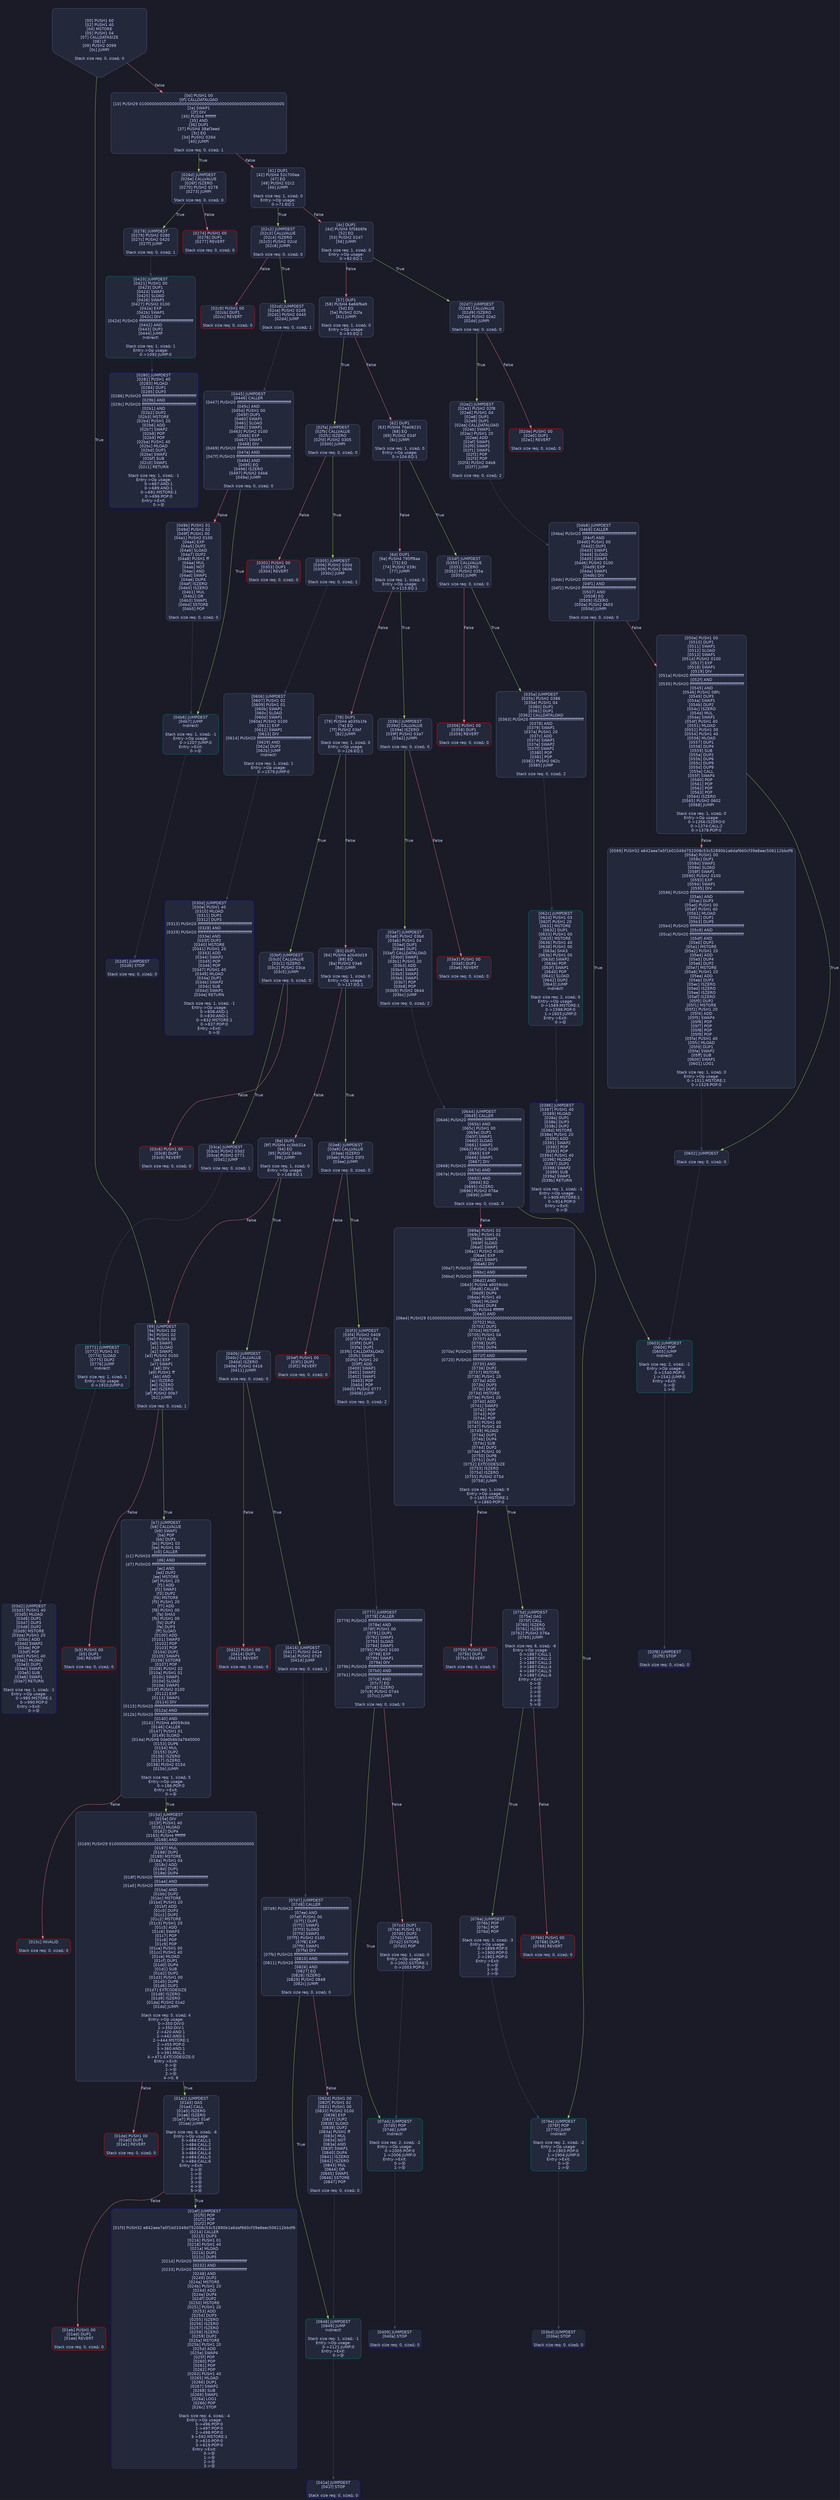 digraph G {
    node [shape=box, style="filled, rounded", color="#565f89", fontcolor="#c0caf5", fontname="Helvetica", fillcolor="#24283b"];
    edge [color="#414868", fontcolor="#c0caf5", fontname="Helvetica"];
    bgcolor="#1a1b26";
    0 [ label = "[00] PUSH1 60
[02] PUSH1 40
[04] MSTORE
[05] PUSH1 04
[07] CALLDATASIZE
[08] LT
[09] PUSH2 0099
[0c] JUMPI

Stack size req: 0, sizeΔ: 0
" shape = invhouse]
    1 [ label = "[0d] PUSH1 00
[0f] CALLDATALOAD
[10] PUSH29 0100000000000000000000000000000000000000000000000000000000
[2e] SWAP1
[2f] DIV
[30] PUSH4 ffffffff
[35] AND
[36] DUP1
[37] PUSH4 38af3eed
[3c] EQ
[3d] PUSH2 026d
[40] JUMPI

Stack size req: 0, sizeΔ: 1
"]
    2 [ label = "[41] DUP1
[42] PUSH4 52c700ea
[47] EQ
[48] PUSH2 02c2
[4b] JUMPI

Stack size req: 1, sizeΔ: 0
Entry->Op usage:
	0->71:EQ:1
"]
    3 [ label = "[4c] DUP1
[4d] PUSH4 5f56b6fe
[52] EQ
[53] PUSH2 02d7
[56] JUMPI

Stack size req: 1, sizeΔ: 0
Entry->Op usage:
	0->82:EQ:1
"]
    4 [ label = "[57] DUP1
[58] PUSH4 6e66f6e9
[5d] EQ
[5e] PUSH2 02fa
[61] JUMPI

Stack size req: 1, sizeΔ: 0
Entry->Op usage:
	0->93:EQ:1
"]
    5 [ label = "[62] DUP1
[63] PUSH4 70a08231
[68] EQ
[69] PUSH2 034f
[6c] JUMPI

Stack size req: 1, sizeΔ: 0
Entry->Op usage:
	0->104:EQ:1
"]
    6 [ label = "[6d] DUP1
[6e] PUSH4 795ff8aa
[73] EQ
[74] PUSH2 039c
[77] JUMPI

Stack size req: 1, sizeΔ: 0
Entry->Op usage:
	0->115:EQ:1
"]
    7 [ label = "[78] DUP1
[79] PUSH4 a035b1fe
[7e] EQ
[7f] PUSH2 03bf
[82] JUMPI

Stack size req: 1, sizeΔ: 0
Entry->Op usage:
	0->126:EQ:1
"]
    8 [ label = "[83] DUP1
[84] PUSH4 a2b40d19
[89] EQ
[8a] PUSH2 03e8
[8d] JUMPI

Stack size req: 1, sizeΔ: 0
Entry->Op usage:
	0->137:EQ:1
"]
    9 [ label = "[8e] DUP1
[8f] PUSH4 cc3bb31a
[94] EQ
[95] PUSH2 040b
[98] JUMPI

Stack size req: 1, sizeΔ: 0
Entry->Op usage:
	0->148:EQ:1
"]
    10 [ label = "[99] JUMPDEST
[9a] PUSH1 00
[9c] PUSH1 02
[9e] PUSH1 00
[a0] SWAP1
[a1] SLOAD
[a2] SWAP1
[a3] PUSH2 0100
[a6] EXP
[a7] SWAP1
[a8] DIV
[a9] PUSH1 ff
[ab] AND
[ac] ISZERO
[ad] ISZERO
[ae] ISZERO
[af] PUSH2 00b7
[b2] JUMPI

Stack size req: 0, sizeΔ: 1
"]
    11 [ label = "[b3] PUSH1 00
[b5] DUP1
[b6] REVERT

Stack size req: 0, sizeΔ: 0
" color = "red"]
    12 [ label = "[b7] JUMPDEST
[b8] CALLVALUE
[b9] SWAP1
[ba] POP
[bb] DUP1
[bc] PUSH1 03
[be] PUSH1 00
[c0] CALLER
[c1] PUSH20 ffffffffffffffffffffffffffffffffffffffff
[d6] AND
[d7] PUSH20 ffffffffffffffffffffffffffffffffffffffff
[ec] AND
[ed] DUP2
[ee] MSTORE
[ef] PUSH1 20
[f1] ADD
[f2] SWAP1
[f3] DUP2
[f4] MSTORE
[f5] PUSH1 20
[f7] ADD
[f8] PUSH1 00
[fa] SHA3
[fb] PUSH1 00
[fd] DUP3
[fe] DUP3
[ff] SLOAD
[0100] ADD
[0101] SWAP3
[0102] POP
[0103] POP
[0104] DUP2
[0105] SWAP1
[0106] SSTORE
[0107] POP
[0108] PUSH1 02
[010a] PUSH1 01
[010c] SWAP1
[010d] SLOAD
[010e] SWAP1
[010f] PUSH2 0100
[0112] EXP
[0113] SWAP1
[0114] DIV
[0115] PUSH20 ffffffffffffffffffffffffffffffffffffffff
[012a] AND
[012b] PUSH20 ffffffffffffffffffffffffffffffffffffffff
[0140] AND
[0141] PUSH4 a9059cbb
[0146] CALLER
[0147] PUSH1 01
[0149] SLOAD
[014a] PUSH8 0de0b6b3a7640000
[0153] DUP6
[0154] MUL
[0155] DUP2
[0156] ISZERO
[0157] ISZERO
[0158] PUSH2 015d
[015b] JUMPI

Stack size req: 1, sizeΔ: 5
Entry->Op usage:
	0->186:POP:0
Entry->Exit:
	0->😵
"]
    13 [ label = "[015c] INVALID

Stack size req: 0, sizeΔ: 0
" color = "red"]
    14 [ label = "[015d] JUMPDEST
[015e] DIV
[015f] PUSH1 40
[0161] MLOAD
[0162] DUP4
[0163] PUSH4 ffffffff
[0168] AND
[0169] PUSH29 0100000000000000000000000000000000000000000000000000000000
[0187] MUL
[0188] DUP2
[0189] MSTORE
[018a] PUSH1 04
[018c] ADD
[018d] DUP1
[018e] DUP4
[018f] PUSH20 ffffffffffffffffffffffffffffffffffffffff
[01a4] AND
[01a5] PUSH20 ffffffffffffffffffffffffffffffffffffffff
[01ba] AND
[01bb] DUP2
[01bc] MSTORE
[01bd] PUSH1 20
[01bf] ADD
[01c0] DUP3
[01c1] DUP2
[01c2] MSTORE
[01c3] PUSH1 20
[01c5] ADD
[01c6] SWAP3
[01c7] POP
[01c8] POP
[01c9] POP
[01ca] PUSH1 00
[01cc] PUSH1 40
[01ce] MLOAD
[01cf] DUP1
[01d0] DUP4
[01d1] SUB
[01d2] DUP2
[01d3] PUSH1 00
[01d5] DUP8
[01d6] DUP1
[01d7] EXTCODESIZE
[01d8] ISZERO
[01d9] ISZERO
[01da] PUSH2 01e2
[01dd] JUMPI

Stack size req: 5, sizeΔ: 4
Entry->Op usage:
	0->350:DIV:0
	1->350:DIV:1
	2->420:AND:1
	2->442:AND:1
	2->444:MSTORE:1
	2->455:POP:0
	3->360:AND:1
	3->391:MUL:1
	4->471:EXTCODESIZE:0
Entry->Exit:
	0->😵
	1->😵
	2->😵
	4->0, 8
"]
    15 [ label = "[01de] PUSH1 00
[01e0] DUP1
[01e1] REVERT

Stack size req: 0, sizeΔ: 0
" color = "red"]
    16 [ label = "[01e2] JUMPDEST
[01e3] GAS
[01e4] CALL
[01e5] ISZERO
[01e6] ISZERO
[01e7] PUSH2 01ef
[01ea] JUMPI

Stack size req: 6, sizeΔ: -6
Entry->Op usage:
	0->484:CALL:1
	1->484:CALL:2
	2->484:CALL:3
	3->484:CALL:4
	4->484:CALL:5
	5->484:CALL:6
Entry->Exit:
	0->😵
	1->😵
	2->😵
	3->😵
	4->😵
	5->😵
"]
    17 [ label = "[01eb] PUSH1 00
[01ed] DUP1
[01ee] REVERT

Stack size req: 0, sizeΔ: 0
" color = "red"]
    18 [ label = "[01ef] JUMPDEST
[01f0] POP
[01f1] POP
[01f2] POP
[01f3] PUSH32 e842aea7a5f1b01049d752008c53c52890b1a6daf660cf39e8eec506112bbdf6
[0214] CALLER
[0215] DUP3
[0216] PUSH1 01
[0218] PUSH1 40
[021a] MLOAD
[021b] DUP1
[021c] DUP5
[021d] PUSH20 ffffffffffffffffffffffffffffffffffffffff
[0232] AND
[0233] PUSH20 ffffffffffffffffffffffffffffffffffffffff
[0248] AND
[0249] DUP2
[024a] MSTORE
[024b] PUSH1 20
[024d] ADD
[024e] DUP4
[024f] DUP2
[0250] MSTORE
[0251] PUSH1 20
[0253] ADD
[0254] DUP3
[0255] ISZERO
[0256] ISZERO
[0257] ISZERO
[0258] ISZERO
[0259] DUP2
[025a] MSTORE
[025b] PUSH1 20
[025d] ADD
[025e] SWAP4
[025f] POP
[0260] POP
[0261] POP
[0262] POP
[0263] PUSH1 40
[0265] MLOAD
[0266] DUP1
[0267] SWAP2
[0268] SUB
[0269] SWAP1
[026a] LOG1
[026b] POP
[026c] STOP

Stack size req: 4, sizeΔ: -4
Entry->Op usage:
	0->496:POP:0
	1->497:POP:0
	2->498:POP:0
	3->592:MSTORE:1
	3->610:POP:0
	3->619:POP:0
Entry->Exit:
	0->😵
	1->😵
	2->😵
	3->😵
" color = "darkblue"]
    19 [ label = "[026d] JUMPDEST
[026e] CALLVALUE
[026f] ISZERO
[0270] PUSH2 0278
[0273] JUMPI

Stack size req: 0, sizeΔ: 0
"]
    20 [ label = "[0274] PUSH1 00
[0276] DUP1
[0277] REVERT

Stack size req: 0, sizeΔ: 0
" color = "red"]
    21 [ label = "[0278] JUMPDEST
[0279] PUSH2 0280
[027c] PUSH2 0420
[027f] JUMP

Stack size req: 0, sizeΔ: 1
"]
    22 [ label = "[0280] JUMPDEST
[0281] PUSH1 40
[0283] MLOAD
[0284] DUP1
[0285] DUP3
[0286] PUSH20 ffffffffffffffffffffffffffffffffffffffff
[029b] AND
[029c] PUSH20 ffffffffffffffffffffffffffffffffffffffff
[02b1] AND
[02b2] DUP2
[02b3] MSTORE
[02b4] PUSH1 20
[02b6] ADD
[02b7] SWAP2
[02b8] POP
[02b9] POP
[02ba] PUSH1 40
[02bc] MLOAD
[02bd] DUP1
[02be] SWAP2
[02bf] SUB
[02c0] SWAP1
[02c1] RETURN

Stack size req: 1, sizeΔ: -1
Entry->Op usage:
	0->667:AND:1
	0->689:AND:1
	0->691:MSTORE:1
	0->696:POP:0
Entry->Exit:
	0->😵
" color = "darkblue"]
    23 [ label = "[02c2] JUMPDEST
[02c3] CALLVALUE
[02c4] ISZERO
[02c5] PUSH2 02cd
[02c8] JUMPI

Stack size req: 0, sizeΔ: 0
"]
    24 [ label = "[02c9] PUSH1 00
[02cb] DUP1
[02cc] REVERT

Stack size req: 0, sizeΔ: 0
" color = "red"]
    25 [ label = "[02cd] JUMPDEST
[02ce] PUSH2 02d5
[02d1] PUSH2 0445
[02d4] JUMP

Stack size req: 0, sizeΔ: 1
"]
    26 [ label = "[02d5] JUMPDEST
[02d6] STOP

Stack size req: 0, sizeΔ: 0
" color = "darkblue"]
    27 [ label = "[02d7] JUMPDEST
[02d8] CALLVALUE
[02d9] ISZERO
[02da] PUSH2 02e2
[02dd] JUMPI

Stack size req: 0, sizeΔ: 0
"]
    28 [ label = "[02de] PUSH1 00
[02e0] DUP1
[02e1] REVERT

Stack size req: 0, sizeΔ: 0
" color = "red"]
    29 [ label = "[02e2] JUMPDEST
[02e3] PUSH2 02f8
[02e6] PUSH1 04
[02e8] DUP1
[02e9] DUP1
[02ea] CALLDATALOAD
[02eb] SWAP1
[02ec] PUSH1 20
[02ee] ADD
[02ef] SWAP1
[02f0] SWAP2
[02f1] SWAP1
[02f2] POP
[02f3] POP
[02f4] PUSH2 04b8
[02f7] JUMP

Stack size req: 0, sizeΔ: 2
"]
    30 [ label = "[02f8] JUMPDEST
[02f9] STOP

Stack size req: 0, sizeΔ: 0
" color = "darkblue"]
    31 [ label = "[02fa] JUMPDEST
[02fb] CALLVALUE
[02fc] ISZERO
[02fd] PUSH2 0305
[0300] JUMPI

Stack size req: 0, sizeΔ: 0
"]
    32 [ label = "[0301] PUSH1 00
[0303] DUP1
[0304] REVERT

Stack size req: 0, sizeΔ: 0
" color = "red"]
    33 [ label = "[0305] JUMPDEST
[0306] PUSH2 030d
[0309] PUSH2 0606
[030c] JUMP

Stack size req: 0, sizeΔ: 1
"]
    34 [ label = "[030d] JUMPDEST
[030e] PUSH1 40
[0310] MLOAD
[0311] DUP1
[0312] DUP3
[0313] PUSH20 ffffffffffffffffffffffffffffffffffffffff
[0328] AND
[0329] PUSH20 ffffffffffffffffffffffffffffffffffffffff
[033e] AND
[033f] DUP2
[0340] MSTORE
[0341] PUSH1 20
[0343] ADD
[0344] SWAP2
[0345] POP
[0346] POP
[0347] PUSH1 40
[0349] MLOAD
[034a] DUP1
[034b] SWAP2
[034c] SUB
[034d] SWAP1
[034e] RETURN

Stack size req: 1, sizeΔ: -1
Entry->Op usage:
	0->808:AND:1
	0->830:AND:1
	0->832:MSTORE:1
	0->837:POP:0
Entry->Exit:
	0->😵
" color = "darkblue"]
    35 [ label = "[034f] JUMPDEST
[0350] CALLVALUE
[0351] ISZERO
[0352] PUSH2 035a
[0355] JUMPI

Stack size req: 0, sizeΔ: 0
"]
    36 [ label = "[0356] PUSH1 00
[0358] DUP1
[0359] REVERT

Stack size req: 0, sizeΔ: 0
" color = "red"]
    37 [ label = "[035a] JUMPDEST
[035b] PUSH2 0386
[035e] PUSH1 04
[0360] DUP1
[0361] DUP1
[0362] CALLDATALOAD
[0363] PUSH20 ffffffffffffffffffffffffffffffffffffffff
[0378] AND
[0379] SWAP1
[037a] PUSH1 20
[037c] ADD
[037d] SWAP1
[037e] SWAP2
[037f] SWAP1
[0380] POP
[0381] POP
[0382] PUSH2 062c
[0385] JUMP

Stack size req: 0, sizeΔ: 2
"]
    38 [ label = "[0386] JUMPDEST
[0387] PUSH1 40
[0389] MLOAD
[038a] DUP1
[038b] DUP3
[038c] DUP2
[038d] MSTORE
[038e] PUSH1 20
[0390] ADD
[0391] SWAP2
[0392] POP
[0393] POP
[0394] PUSH1 40
[0396] MLOAD
[0397] DUP1
[0398] SWAP2
[0399] SUB
[039a] SWAP1
[039b] RETURN

Stack size req: 1, sizeΔ: -1
Entry->Op usage:
	0->909:MSTORE:1
	0->914:POP:0
Entry->Exit:
	0->😵
" color = "darkblue"]
    39 [ label = "[039c] JUMPDEST
[039d] CALLVALUE
[039e] ISZERO
[039f] PUSH2 03a7
[03a2] JUMPI

Stack size req: 0, sizeΔ: 0
"]
    40 [ label = "[03a3] PUSH1 00
[03a5] DUP1
[03a6] REVERT

Stack size req: 0, sizeΔ: 0
" color = "red"]
    41 [ label = "[03a7] JUMPDEST
[03a8] PUSH2 03bd
[03ab] PUSH1 04
[03ad] DUP1
[03ae] DUP1
[03af] CALLDATALOAD
[03b0] SWAP1
[03b1] PUSH1 20
[03b3] ADD
[03b4] SWAP1
[03b5] SWAP2
[03b6] SWAP1
[03b7] POP
[03b8] POP
[03b9] PUSH2 0644
[03bc] JUMP

Stack size req: 0, sizeΔ: 2
"]
    42 [ label = "[03bd] JUMPDEST
[03be] STOP

Stack size req: 0, sizeΔ: 0
" color = "darkblue"]
    43 [ label = "[03bf] JUMPDEST
[03c0] CALLVALUE
[03c1] ISZERO
[03c2] PUSH2 03ca
[03c5] JUMPI

Stack size req: 0, sizeΔ: 0
"]
    44 [ label = "[03c6] PUSH1 00
[03c8] DUP1
[03c9] REVERT

Stack size req: 0, sizeΔ: 0
" color = "red"]
    45 [ label = "[03ca] JUMPDEST
[03cb] PUSH2 03d2
[03ce] PUSH2 0771
[03d1] JUMP

Stack size req: 0, sizeΔ: 1
"]
    46 [ label = "[03d2] JUMPDEST
[03d3] PUSH1 40
[03d5] MLOAD
[03d6] DUP1
[03d7] DUP3
[03d8] DUP2
[03d9] MSTORE
[03da] PUSH1 20
[03dc] ADD
[03dd] SWAP2
[03de] POP
[03df] POP
[03e0] PUSH1 40
[03e2] MLOAD
[03e3] DUP1
[03e4] SWAP2
[03e5] SUB
[03e6] SWAP1
[03e7] RETURN

Stack size req: 1, sizeΔ: -1
Entry->Op usage:
	0->985:MSTORE:1
	0->990:POP:0
Entry->Exit:
	0->😵
" color = "darkblue"]
    47 [ label = "[03e8] JUMPDEST
[03e9] CALLVALUE
[03ea] ISZERO
[03eb] PUSH2 03f3
[03ee] JUMPI

Stack size req: 0, sizeΔ: 0
"]
    48 [ label = "[03ef] PUSH1 00
[03f1] DUP1
[03f2] REVERT

Stack size req: 0, sizeΔ: 0
" color = "red"]
    49 [ label = "[03f3] JUMPDEST
[03f4] PUSH2 0409
[03f7] PUSH1 04
[03f9] DUP1
[03fa] DUP1
[03fb] CALLDATALOAD
[03fc] SWAP1
[03fd] PUSH1 20
[03ff] ADD
[0400] SWAP1
[0401] SWAP2
[0402] SWAP1
[0403] POP
[0404] POP
[0405] PUSH2 0777
[0408] JUMP

Stack size req: 0, sizeΔ: 2
"]
    50 [ label = "[0409] JUMPDEST
[040a] STOP

Stack size req: 0, sizeΔ: 0
" color = "darkblue"]
    51 [ label = "[040b] JUMPDEST
[040c] CALLVALUE
[040d] ISZERO
[040e] PUSH2 0416
[0411] JUMPI

Stack size req: 0, sizeΔ: 0
"]
    52 [ label = "[0412] PUSH1 00
[0414] DUP1
[0415] REVERT

Stack size req: 0, sizeΔ: 0
" color = "red"]
    53 [ label = "[0416] JUMPDEST
[0417] PUSH2 041e
[041a] PUSH2 07d7
[041d] JUMP

Stack size req: 0, sizeΔ: 1
"]
    54 [ label = "[041e] JUMPDEST
[041f] STOP

Stack size req: 0, sizeΔ: 0
" color = "darkblue"]
    55 [ label = "[0420] JUMPDEST
[0421] PUSH1 00
[0423] DUP1
[0424] SWAP1
[0425] SLOAD
[0426] SWAP1
[0427] PUSH2 0100
[042a] EXP
[042b] SWAP1
[042c] DIV
[042d] PUSH20 ffffffffffffffffffffffffffffffffffffffff
[0442] AND
[0443] DUP2
[0444] JUMP
Indirect!

Stack size req: 1, sizeΔ: 1
Entry->Op usage:
	0->1092:JUMP:0
" color = "teal"]
    56 [ label = "[0445] JUMPDEST
[0446] CALLER
[0447] PUSH20 ffffffffffffffffffffffffffffffffffffffff
[045c] AND
[045d] PUSH1 00
[045f] DUP1
[0460] SWAP1
[0461] SLOAD
[0462] SWAP1
[0463] PUSH2 0100
[0466] EXP
[0467] SWAP1
[0468] DIV
[0469] PUSH20 ffffffffffffffffffffffffffffffffffffffff
[047e] AND
[047f] PUSH20 ffffffffffffffffffffffffffffffffffffffff
[0494] AND
[0495] EQ
[0496] ISZERO
[0497] PUSH2 04b6
[049a] JUMPI

Stack size req: 0, sizeΔ: 0
"]
    57 [ label = "[049b] PUSH1 01
[049d] PUSH1 02
[049f] PUSH1 00
[04a1] PUSH2 0100
[04a4] EXP
[04a5] DUP2
[04a6] SLOAD
[04a7] DUP2
[04a8] PUSH1 ff
[04aa] MUL
[04ab] NOT
[04ac] AND
[04ad] SWAP1
[04ae] DUP4
[04af] ISZERO
[04b0] ISZERO
[04b1] MUL
[04b2] OR
[04b3] SWAP1
[04b4] SSTORE
[04b5] POP

Stack size req: 0, sizeΔ: 0
"]
    58 [ label = "[04b6] JUMPDEST
[04b7] JUMP
Indirect!

Stack size req: 1, sizeΔ: -1
Entry->Op usage:
	0->1207:JUMP:0
Entry->Exit:
	0->😵
" color = "teal"]
    59 [ label = "[04b8] JUMPDEST
[04b9] CALLER
[04ba] PUSH20 ffffffffffffffffffffffffffffffffffffffff
[04cf] AND
[04d0] PUSH1 00
[04d2] DUP1
[04d3] SWAP1
[04d4] SLOAD
[04d5] SWAP1
[04d6] PUSH2 0100
[04d9] EXP
[04da] SWAP1
[04db] DIV
[04dc] PUSH20 ffffffffffffffffffffffffffffffffffffffff
[04f1] AND
[04f2] PUSH20 ffffffffffffffffffffffffffffffffffffffff
[0507] AND
[0508] EQ
[0509] ISZERO
[050a] PUSH2 0603
[050d] JUMPI

Stack size req: 0, sizeΔ: 0
"]
    60 [ label = "[050e] PUSH1 00
[0510] DUP1
[0511] SWAP1
[0512] SLOAD
[0513] SWAP1
[0514] PUSH2 0100
[0517] EXP
[0518] SWAP1
[0519] DIV
[051a] PUSH20 ffffffffffffffffffffffffffffffffffffffff
[052f] AND
[0530] PUSH20 ffffffffffffffffffffffffffffffffffffffff
[0545] AND
[0546] PUSH2 08fc
[0549] DUP3
[054a] SWAP1
[054b] DUP2
[054c] ISZERO
[054d] MUL
[054e] SWAP1
[054f] PUSH1 40
[0551] MLOAD
[0552] PUSH1 00
[0554] PUSH1 40
[0556] MLOAD
[0557] DUP1
[0558] DUP4
[0559] SUB
[055a] DUP2
[055b] DUP6
[055c] DUP9
[055d] DUP9
[055e] CALL
[055f] SWAP4
[0560] POP
[0561] POP
[0562] POP
[0563] POP
[0564] ISZERO
[0565] PUSH2 0602
[0568] JUMPI

Stack size req: 1, sizeΔ: 0
Entry->Op usage:
	0->1356:ISZERO:0
	0->1374:CALL:2
	0->1378:POP:0
"]
    61 [ label = "[0569] PUSH32 e842aea7a5f1b01049d752008c53c52890b1a6daf660cf39e8eec506112bbdf6
[058a] PUSH1 00
[058c] DUP1
[058d] SWAP1
[058e] SLOAD
[058f] SWAP1
[0590] PUSH2 0100
[0593] EXP
[0594] SWAP1
[0595] DIV
[0596] PUSH20 ffffffffffffffffffffffffffffffffffffffff
[05ab] AND
[05ac] DUP3
[05ad] PUSH1 00
[05af] PUSH1 40
[05b1] MLOAD
[05b2] DUP1
[05b3] DUP5
[05b4] PUSH20 ffffffffffffffffffffffffffffffffffffffff
[05c9] AND
[05ca] PUSH20 ffffffffffffffffffffffffffffffffffffffff
[05df] AND
[05e0] DUP2
[05e1] MSTORE
[05e2] PUSH1 20
[05e4] ADD
[05e5] DUP4
[05e6] DUP2
[05e7] MSTORE
[05e8] PUSH1 20
[05ea] ADD
[05eb] DUP3
[05ec] ISZERO
[05ed] ISZERO
[05ee] ISZERO
[05ef] ISZERO
[05f0] DUP2
[05f1] MSTORE
[05f2] PUSH1 20
[05f4] ADD
[05f5] SWAP4
[05f6] POP
[05f7] POP
[05f8] POP
[05f9] POP
[05fa] PUSH1 40
[05fc] MLOAD
[05fd] DUP1
[05fe] SWAP2
[05ff] SUB
[0600] SWAP1
[0601] LOG1

Stack size req: 1, sizeΔ: 0
Entry->Op usage:
	0->1511:MSTORE:1
	0->1529:POP:0
"]
    62 [ label = "[0602] JUMPDEST

Stack size req: 0, sizeΔ: 0
"]
    63 [ label = "[0603] JUMPDEST
[0604] POP
[0605] JUMP
Indirect!

Stack size req: 2, sizeΔ: -2
Entry->Op usage:
	0->1540:POP:0
	1->1541:JUMP:0
Entry->Exit:
	0->😵
	1->😵
" color = "teal"]
    64 [ label = "[0606] JUMPDEST
[0607] PUSH1 02
[0609] PUSH1 01
[060b] SWAP1
[060c] SLOAD
[060d] SWAP1
[060e] PUSH2 0100
[0611] EXP
[0612] SWAP1
[0613] DIV
[0614] PUSH20 ffffffffffffffffffffffffffffffffffffffff
[0629] AND
[062a] DUP2
[062b] JUMP
Indirect!

Stack size req: 1, sizeΔ: 1
Entry->Op usage:
	0->1579:JUMP:0
" color = "teal"]
    65 [ label = "[062c] JUMPDEST
[062d] PUSH1 03
[062f] PUSH1 20
[0631] MSTORE
[0632] DUP1
[0633] PUSH1 00
[0635] MSTORE
[0636] PUSH1 40
[0638] PUSH1 00
[063a] SHA3
[063b] PUSH1 00
[063d] SWAP2
[063e] POP
[063f] SWAP1
[0640] POP
[0641] SLOAD
[0642] DUP2
[0643] JUMP
Indirect!

Stack size req: 2, sizeΔ: 0
Entry->Op usage:
	0->1589:MSTORE:1
	0->1598:POP:0
	1->1603:JUMP:0
Entry->Exit:
	0->😵
" color = "teal"]
    66 [ label = "[0644] JUMPDEST
[0645] CALLER
[0646] PUSH20 ffffffffffffffffffffffffffffffffffffffff
[065b] AND
[065c] PUSH1 00
[065e] DUP1
[065f] SWAP1
[0660] SLOAD
[0661] SWAP1
[0662] PUSH2 0100
[0665] EXP
[0666] SWAP1
[0667] DIV
[0668] PUSH20 ffffffffffffffffffffffffffffffffffffffff
[067d] AND
[067e] PUSH20 ffffffffffffffffffffffffffffffffffffffff
[0693] AND
[0694] EQ
[0695] ISZERO
[0696] PUSH2 076e
[0699] JUMPI

Stack size req: 0, sizeΔ: 0
"]
    67 [ label = "[069a] PUSH1 02
[069c] PUSH1 01
[069e] SWAP1
[069f] SLOAD
[06a0] SWAP1
[06a1] PUSH2 0100
[06a4] EXP
[06a5] SWAP1
[06a6] DIV
[06a7] PUSH20 ffffffffffffffffffffffffffffffffffffffff
[06bc] AND
[06bd] PUSH20 ffffffffffffffffffffffffffffffffffffffff
[06d2] AND
[06d3] PUSH4 a9059cbb
[06d8] CALLER
[06d9] DUP4
[06da] PUSH1 40
[06dc] MLOAD
[06dd] DUP4
[06de] PUSH4 ffffffff
[06e3] AND
[06e4] PUSH29 0100000000000000000000000000000000000000000000000000000000
[0702] MUL
[0703] DUP2
[0704] MSTORE
[0705] PUSH1 04
[0707] ADD
[0708] DUP1
[0709] DUP4
[070a] PUSH20 ffffffffffffffffffffffffffffffffffffffff
[071f] AND
[0720] PUSH20 ffffffffffffffffffffffffffffffffffffffff
[0735] AND
[0736] DUP2
[0737] MSTORE
[0738] PUSH1 20
[073a] ADD
[073b] DUP3
[073c] DUP2
[073d] MSTORE
[073e] PUSH1 20
[0740] ADD
[0741] SWAP3
[0742] POP
[0743] POP
[0744] POP
[0745] PUSH1 00
[0747] PUSH1 40
[0749] MLOAD
[074a] DUP1
[074b] DUP4
[074c] SUB
[074d] DUP2
[074e] PUSH1 00
[0750] DUP8
[0751] DUP1
[0752] EXTCODESIZE
[0753] ISZERO
[0754] ISZERO
[0755] PUSH2 075d
[0758] JUMPI

Stack size req: 1, sizeΔ: 9
Entry->Op usage:
	0->1853:MSTORE:1
	0->1860:POP:0
"]
    68 [ label = "[0759] PUSH1 00
[075b] DUP1
[075c] REVERT

Stack size req: 0, sizeΔ: 0
" color = "red"]
    69 [ label = "[075d] JUMPDEST
[075e] GAS
[075f] CALL
[0760] ISZERO
[0761] ISZERO
[0762] PUSH2 076a
[0765] JUMPI

Stack size req: 6, sizeΔ: -6
Entry->Op usage:
	0->1887:CALL:1
	1->1887:CALL:2
	2->1887:CALL:3
	3->1887:CALL:4
	4->1887:CALL:5
	5->1887:CALL:6
Entry->Exit:
	0->😵
	1->😵
	2->😵
	3->😵
	4->😵
	5->😵
"]
    70 [ label = "[0766] PUSH1 00
[0768] DUP1
[0769] REVERT

Stack size req: 0, sizeΔ: 0
" color = "red"]
    71 [ label = "[076a] JUMPDEST
[076b] POP
[076c] POP
[076d] POP

Stack size req: 3, sizeΔ: -3
Entry->Op usage:
	0->1899:POP:0
	1->1900:POP:0
	2->1901:POP:0
Entry->Exit:
	0->😵
	1->😵
	2->😵
"]
    72 [ label = "[076e] JUMPDEST
[076f] POP
[0770] JUMP
Indirect!

Stack size req: 2, sizeΔ: -2
Entry->Op usage:
	0->1903:POP:0
	1->1904:JUMP:0
Entry->Exit:
	0->😵
	1->😵
" color = "teal"]
    73 [ label = "[0771] JUMPDEST
[0772] PUSH1 01
[0774] SLOAD
[0775] DUP2
[0776] JUMP
Indirect!

Stack size req: 1, sizeΔ: 1
Entry->Op usage:
	0->1910:JUMP:0
" color = "teal"]
    74 [ label = "[0777] JUMPDEST
[0778] CALLER
[0779] PUSH20 ffffffffffffffffffffffffffffffffffffffff
[078e] AND
[078f] PUSH1 00
[0791] DUP1
[0792] SWAP1
[0793] SLOAD
[0794] SWAP1
[0795] PUSH2 0100
[0798] EXP
[0799] SWAP1
[079a] DIV
[079b] PUSH20 ffffffffffffffffffffffffffffffffffffffff
[07b0] AND
[07b1] PUSH20 ffffffffffffffffffffffffffffffffffffffff
[07c6] AND
[07c7] EQ
[07c8] ISZERO
[07c9] PUSH2 07d4
[07cc] JUMPI

Stack size req: 0, sizeΔ: 0
"]
    75 [ label = "[07cd] DUP1
[07ce] PUSH1 01
[07d0] DUP2
[07d1] SWAP1
[07d2] SSTORE
[07d3] POP

Stack size req: 1, sizeΔ: 0
Entry->Op usage:
	0->2002:SSTORE:1
	0->2003:POP:0
"]
    76 [ label = "[07d4] JUMPDEST
[07d5] POP
[07d6] JUMP
Indirect!

Stack size req: 2, sizeΔ: -2
Entry->Op usage:
	0->2005:POP:0
	1->2006:JUMP:0
Entry->Exit:
	0->😵
	1->😵
" color = "teal"]
    77 [ label = "[07d7] JUMPDEST
[07d8] CALLER
[07d9] PUSH20 ffffffffffffffffffffffffffffffffffffffff
[07ee] AND
[07ef] PUSH1 00
[07f1] DUP1
[07f2] SWAP1
[07f3] SLOAD
[07f4] SWAP1
[07f5] PUSH2 0100
[07f8] EXP
[07f9] SWAP1
[07fa] DIV
[07fb] PUSH20 ffffffffffffffffffffffffffffffffffffffff
[0810] AND
[0811] PUSH20 ffffffffffffffffffffffffffffffffffffffff
[0826] AND
[0827] EQ
[0828] ISZERO
[0829] PUSH2 0848
[082c] JUMPI

Stack size req: 0, sizeΔ: 0
"]
    78 [ label = "[082d] PUSH1 00
[082f] PUSH1 02
[0831] PUSH1 00
[0833] PUSH2 0100
[0836] EXP
[0837] DUP2
[0838] SLOAD
[0839] DUP2
[083a] PUSH1 ff
[083c] MUL
[083d] NOT
[083e] AND
[083f] SWAP1
[0840] DUP4
[0841] ISZERO
[0842] ISZERO
[0843] MUL
[0844] OR
[0845] SWAP1
[0846] SSTORE
[0847] POP

Stack size req: 0, sizeΔ: 0
"]
    79 [ label = "[0848] JUMPDEST
[0849] JUMP
Indirect!

Stack size req: 1, sizeΔ: -1
Entry->Op usage:
	0->2121:JUMP:0
Entry->Exit:
	0->😵
" color = "teal"]
    0 -> 1 [ label = "False" color = "#f7768e"]
    0 -> 10 [ label = "True" color = "#9ece6a"]
    1 -> 2 [ label = "False" color = "#f7768e"]
    1 -> 19 [ label = "True" color = "#9ece6a"]
    2 -> 3 [ label = "False" color = "#f7768e"]
    2 -> 23 [ label = "True" color = "#9ece6a"]
    3 -> 4 [ label = "False" color = "#f7768e"]
    3 -> 27 [ label = "True" color = "#9ece6a"]
    4 -> 5 [ label = "False" color = "#f7768e"]
    4 -> 31 [ label = "True" color = "#9ece6a"]
    5 -> 6 [ label = "False" color = "#f7768e"]
    5 -> 35 [ label = "True" color = "#9ece6a"]
    6 -> 7 [ label = "False" color = "#f7768e"]
    6 -> 39 [ label = "True" color = "#9ece6a"]
    7 -> 8 [ label = "False" color = "#f7768e"]
    7 -> 43 [ label = "True" color = "#9ece6a"]
    8 -> 9 [ label = "False" color = "#f7768e"]
    8 -> 47 [ label = "True" color = "#9ece6a"]
    9 -> 10 [ label = "False" color = "#f7768e"]
    9 -> 51 [ label = "True" color = "#9ece6a"]
    10 -> 11 [ label = "False" color = "#f7768e"]
    10 -> 12 [ label = "True" color = "#9ece6a"]
    12 -> 13 [ label = "False" color = "#f7768e"]
    12 -> 14 [ label = "True" color = "#9ece6a"]
    14 -> 15 [ label = "False" color = "#f7768e"]
    14 -> 16 [ label = "True" color = "#9ece6a"]
    16 -> 17 [ label = "False" color = "#f7768e"]
    16 -> 18 [ label = "True" color = "#9ece6a"]
    19 -> 20 [ label = "False" color = "#f7768e"]
    19 -> 21 [ label = "True" color = "#9ece6a"]
    21 -> 55 [ ]
    23 -> 24 [ label = "False" color = "#f7768e"]
    23 -> 25 [ label = "True" color = "#9ece6a"]
    25 -> 56 [ ]
    27 -> 28 [ label = "False" color = "#f7768e"]
    27 -> 29 [ label = "True" color = "#9ece6a"]
    29 -> 59 [ ]
    31 -> 32 [ label = "False" color = "#f7768e"]
    31 -> 33 [ label = "True" color = "#9ece6a"]
    33 -> 64 [ ]
    35 -> 36 [ label = "False" color = "#f7768e"]
    35 -> 37 [ label = "True" color = "#9ece6a"]
    37 -> 65 [ ]
    39 -> 40 [ label = "False" color = "#f7768e"]
    39 -> 41 [ label = "True" color = "#9ece6a"]
    41 -> 66 [ ]
    43 -> 44 [ label = "False" color = "#f7768e"]
    43 -> 45 [ label = "True" color = "#9ece6a"]
    45 -> 73 [ ]
    47 -> 48 [ label = "False" color = "#f7768e"]
    47 -> 49 [ label = "True" color = "#9ece6a"]
    49 -> 74 [ ]
    51 -> 52 [ label = "False" color = "#f7768e"]
    51 -> 53 [ label = "True" color = "#9ece6a"]
    53 -> 77 [ ]
    56 -> 57 [ label = "False" color = "#f7768e"]
    56 -> 58 [ label = "True" color = "#9ece6a"]
    57 -> 58 [ ]
    59 -> 60 [ label = "False" color = "#f7768e"]
    59 -> 63 [ label = "True" color = "#9ece6a"]
    60 -> 61 [ label = "False" color = "#f7768e"]
    60 -> 62 [ label = "True" color = "#9ece6a"]
    61 -> 62 [ ]
    62 -> 63 [ ]
    66 -> 67 [ label = "False" color = "#f7768e"]
    66 -> 72 [ label = "True" color = "#9ece6a"]
    67 -> 68 [ label = "False" color = "#f7768e"]
    67 -> 69 [ label = "True" color = "#9ece6a"]
    69 -> 70 [ label = "False" color = "#f7768e"]
    69 -> 71 [ label = "True" color = "#9ece6a"]
    71 -> 72 [ ]
    74 -> 75 [ label = "False" color = "#f7768e"]
    74 -> 76 [ label = "True" color = "#9ece6a"]
    75 -> 76 [ ]
    77 -> 78 [ label = "False" color = "#f7768e"]
    77 -> 79 [ label = "True" color = "#9ece6a"]
    78 -> 79 [ ]
    55 -> 22 [ ]
    58 -> 26 [ ]
    63 -> 30 [ ]
    64 -> 34 [ ]
    65 -> 38 [ ]
    72 -> 42 [ ]
    73 -> 46 [ ]
    76 -> 50 [ ]
    79 -> 54 [ ]

}
